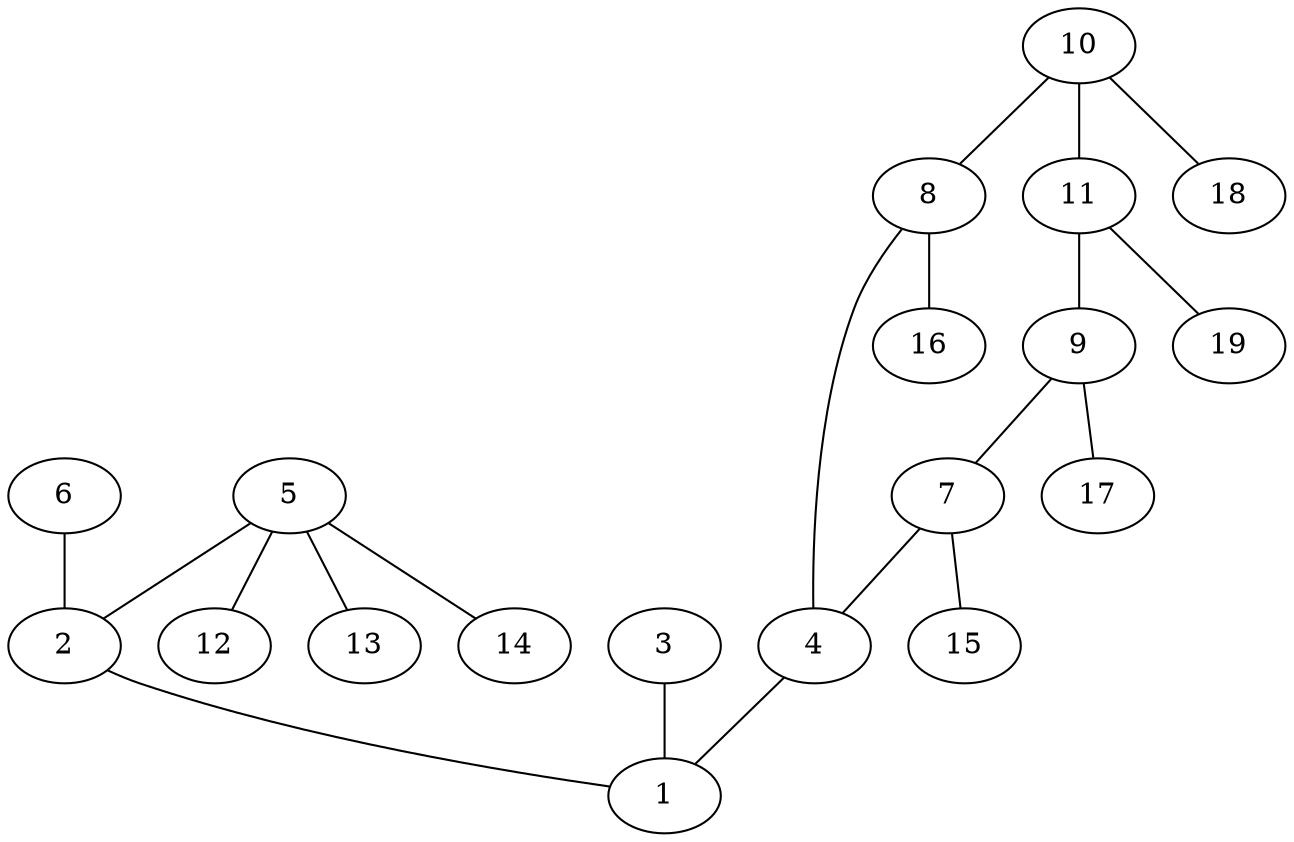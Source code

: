 graph molecule_3015 {
	1	 [chem=C];
	2	 [chem=C];
	2 -- 1	 [valence=1];
	3	 [chem=O];
	3 -- 1	 [valence=2];
	4	 [chem=C];
	4 -- 1	 [valence=1];
	5	 [chem=C];
	5 -- 2	 [valence=1];
	12	 [chem=H];
	5 -- 12	 [valence=1];
	13	 [chem=H];
	5 -- 13	 [valence=1];
	14	 [chem=H];
	5 -- 14	 [valence=1];
	6	 [chem=O];
	6 -- 2	 [valence=2];
	7	 [chem=C];
	7 -- 4	 [valence=2];
	15	 [chem=H];
	7 -- 15	 [valence=1];
	8	 [chem=C];
	8 -- 4	 [valence=1];
	16	 [chem=H];
	8 -- 16	 [valence=1];
	9	 [chem=C];
	9 -- 7	 [valence=1];
	17	 [chem=H];
	9 -- 17	 [valence=1];
	10	 [chem=C];
	10 -- 8	 [valence=2];
	11	 [chem=C];
	10 -- 11	 [valence=1];
	18	 [chem=H];
	10 -- 18	 [valence=1];
	11 -- 9	 [valence=2];
	19	 [chem=H];
	11 -- 19	 [valence=1];
}
